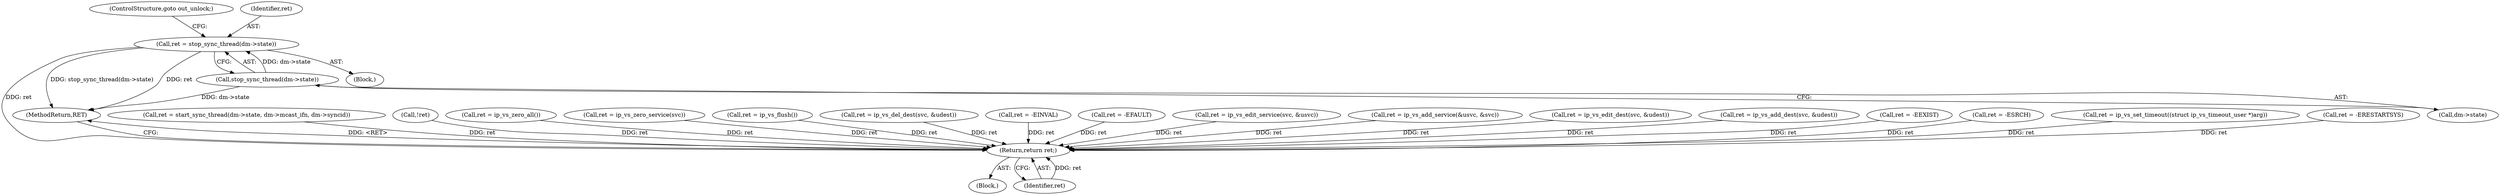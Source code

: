 digraph "0_linux_04bcef2a83f40c6db24222b27a52892cba39dffb_0@API" {
"1000248" [label="(Call,ret = stop_sync_thread(dm->state))"];
"1000250" [label="(Call,stop_sync_thread(dm->state))"];
"1000476" [label="(Return,return ret;)"];
"1000223" [label="(Call,ret = start_sync_thread(dm->state, dm->mcast_ifn, dm->syncid))"];
"1000478" [label="(MethodReturn,RET)"];
"1000427" [label="(Call,!ret)"];
"1000298" [label="(Call,ret = ip_vs_zero_all())"];
"1000432" [label="(Call,ret = ip_vs_zero_service(svc))"];
"1000251" [label="(Call,dm->state)"];
"1000194" [label="(Call,ret = ip_vs_flush())"];
"1000476" [label="(Return,return ret;)"];
"1000454" [label="(Call,ret = ip_vs_del_dest(svc, &udest))"];
"1000462" [label="(Call,ret = -EINVAL)"];
"1000333" [label="(Call,ret = -EFAULT)"];
"1000414" [label="(Call,ret = ip_vs_edit_service(svc, &usvc))"];
"1000405" [label="(Call,ret = ip_vs_add_service(&usvc, &svc))"];
"1000446" [label="(Call,ret = ip_vs_edit_dest(svc, &udest))"];
"1000250" [label="(Call,stop_sync_thread(dm->state))"];
"1000438" [label="(Call,ret = ip_vs_add_dest(svc, &udest))"];
"1000400" [label="(Call,ret = -EEXIST)"];
"1000113" [label="(Block,)"];
"1000477" [label="(Identifier,ret)"];
"1000248" [label="(Call,ret = stop_sync_thread(dm->state))"];
"1000241" [label="(Block,)"];
"1000387" [label="(Call,ret = -ESRCH)"];
"1000254" [label="(ControlStructure,goto out_unlock;)"];
"1000204" [label="(Call,ret = ip_vs_set_timeout((struct ip_vs_timeout_user *)arg))"];
"1000249" [label="(Identifier,ret)"];
"1000184" [label="(Call,ret = -ERESTARTSYS)"];
"1000248" -> "1000241"  [label="AST: "];
"1000248" -> "1000250"  [label="CFG: "];
"1000249" -> "1000248"  [label="AST: "];
"1000250" -> "1000248"  [label="AST: "];
"1000254" -> "1000248"  [label="CFG: "];
"1000248" -> "1000478"  [label="DDG: stop_sync_thread(dm->state)"];
"1000248" -> "1000478"  [label="DDG: ret"];
"1000250" -> "1000248"  [label="DDG: dm->state"];
"1000248" -> "1000476"  [label="DDG: ret"];
"1000250" -> "1000251"  [label="CFG: "];
"1000251" -> "1000250"  [label="AST: "];
"1000250" -> "1000478"  [label="DDG: dm->state"];
"1000476" -> "1000113"  [label="AST: "];
"1000476" -> "1000477"  [label="CFG: "];
"1000477" -> "1000476"  [label="AST: "];
"1000478" -> "1000476"  [label="CFG: "];
"1000476" -> "1000478"  [label="DDG: <RET>"];
"1000477" -> "1000476"  [label="DDG: ret"];
"1000333" -> "1000476"  [label="DDG: ret"];
"1000184" -> "1000476"  [label="DDG: ret"];
"1000462" -> "1000476"  [label="DDG: ret"];
"1000194" -> "1000476"  [label="DDG: ret"];
"1000387" -> "1000476"  [label="DDG: ret"];
"1000446" -> "1000476"  [label="DDG: ret"];
"1000432" -> "1000476"  [label="DDG: ret"];
"1000414" -> "1000476"  [label="DDG: ret"];
"1000405" -> "1000476"  [label="DDG: ret"];
"1000223" -> "1000476"  [label="DDG: ret"];
"1000454" -> "1000476"  [label="DDG: ret"];
"1000427" -> "1000476"  [label="DDG: ret"];
"1000298" -> "1000476"  [label="DDG: ret"];
"1000400" -> "1000476"  [label="DDG: ret"];
"1000204" -> "1000476"  [label="DDG: ret"];
"1000438" -> "1000476"  [label="DDG: ret"];
}
